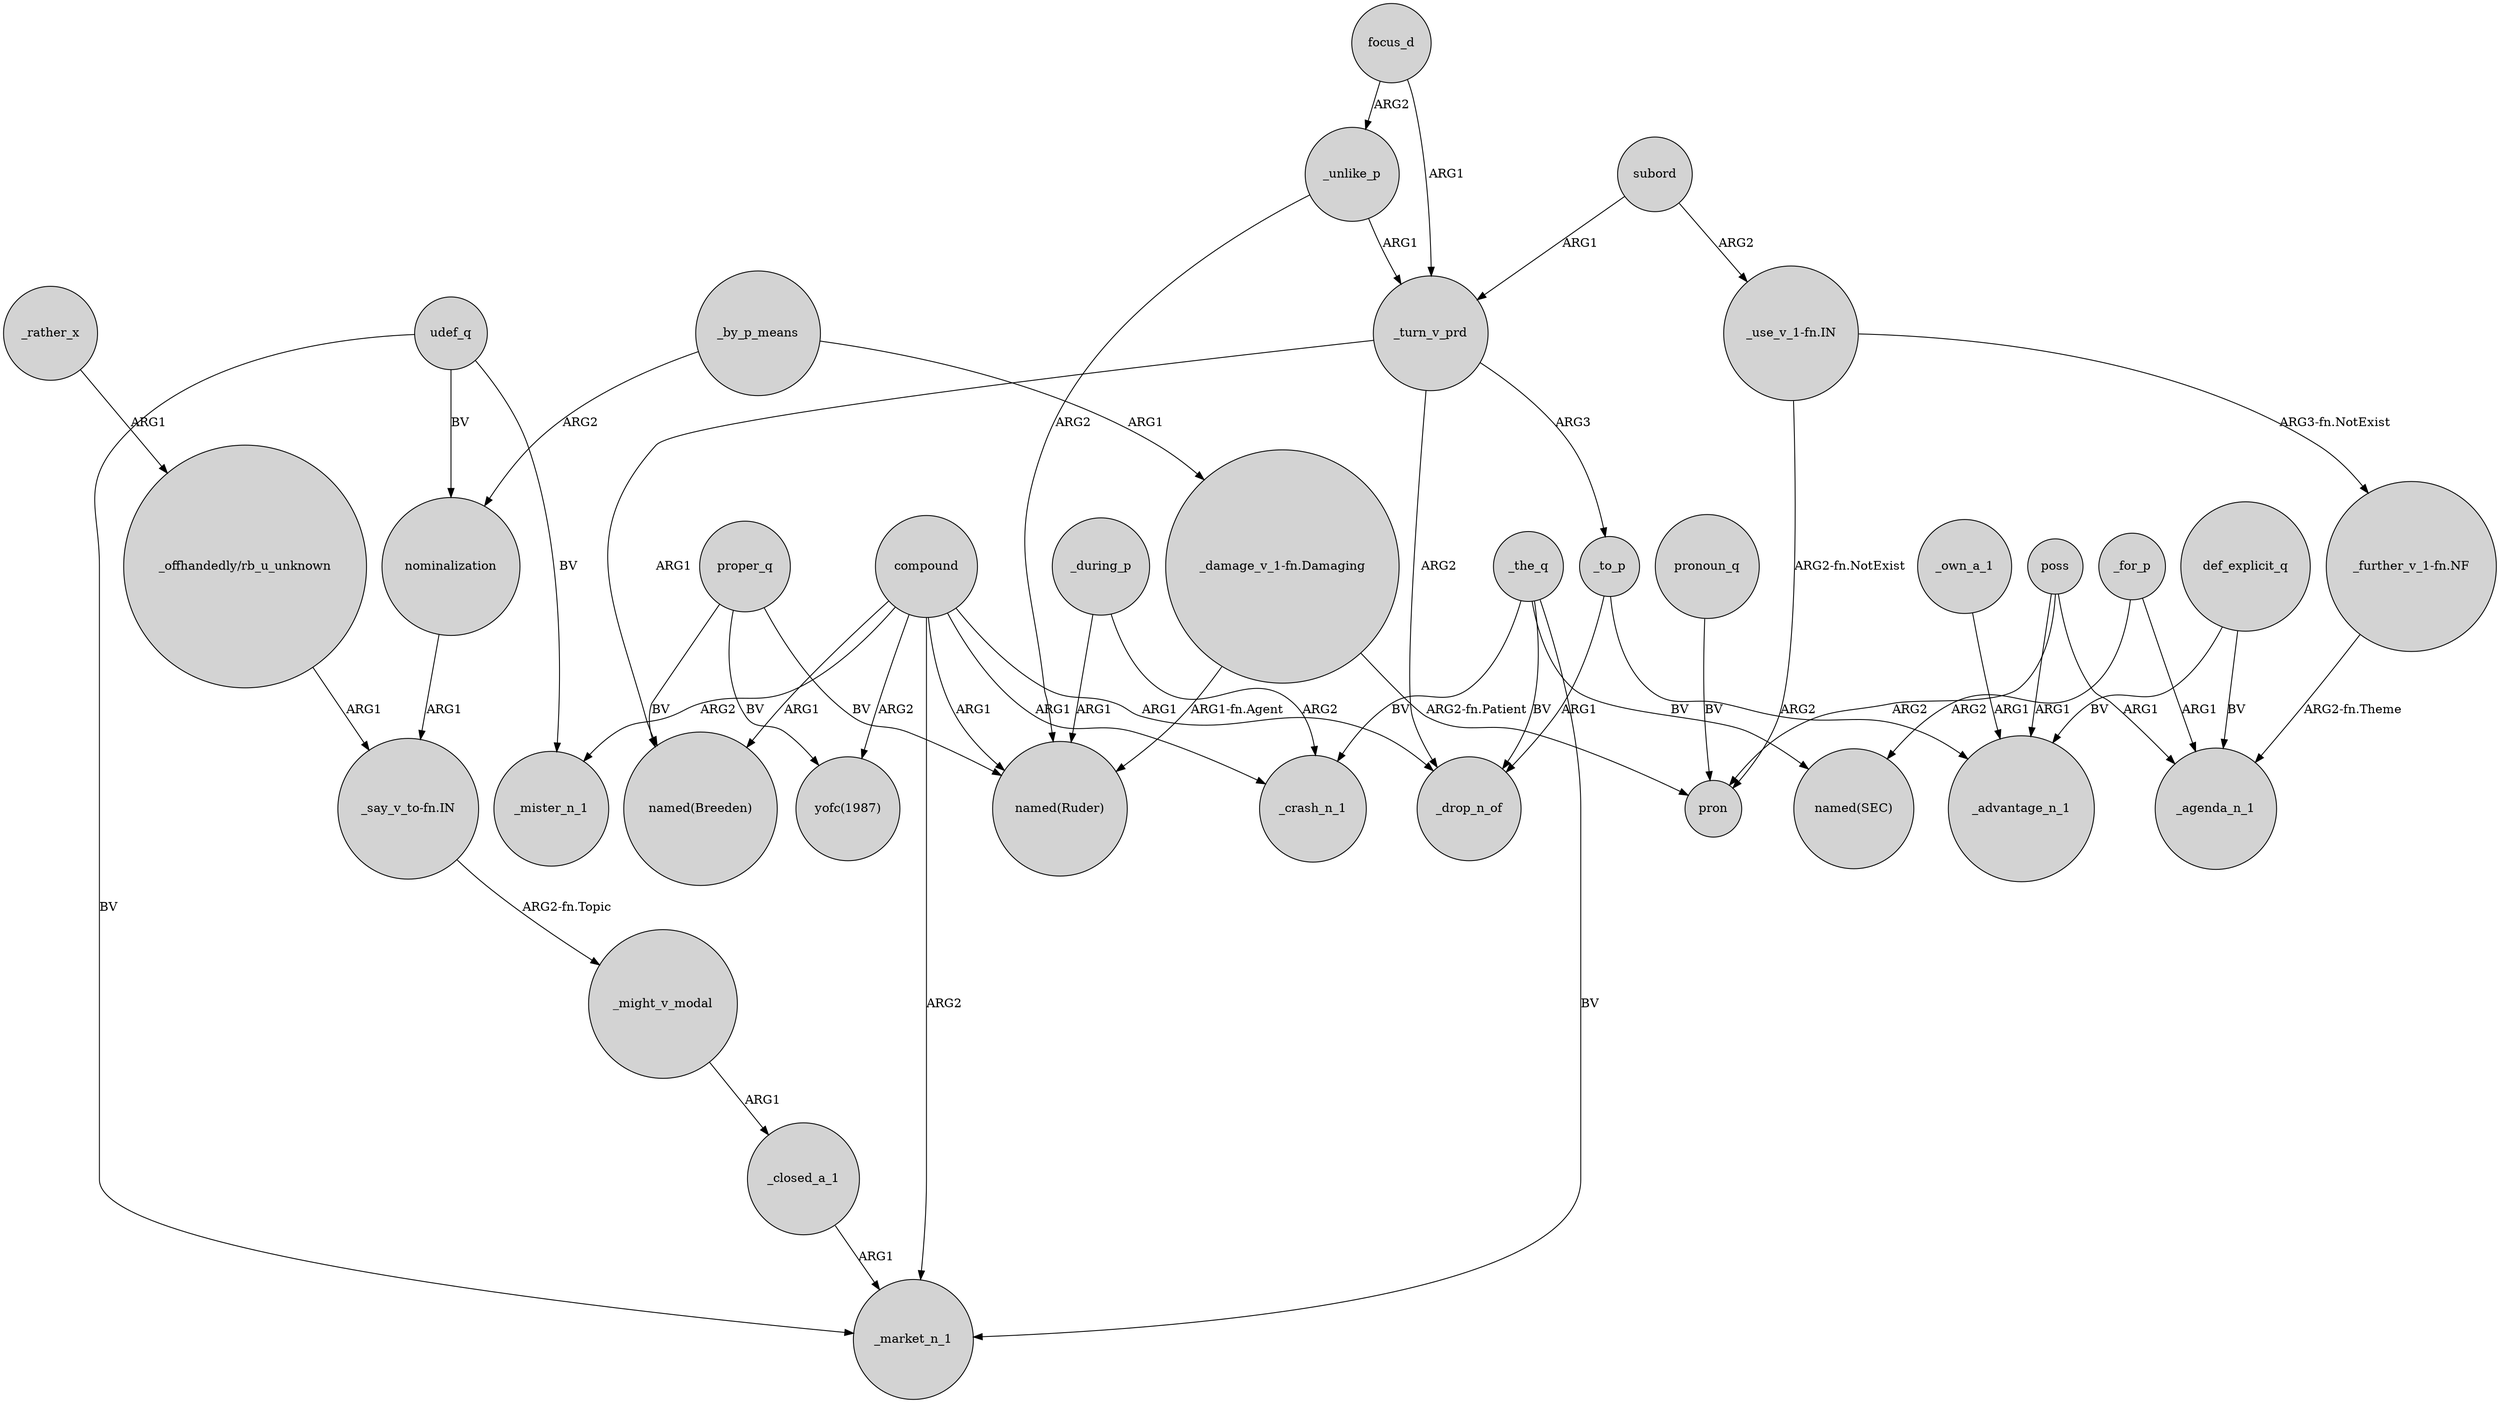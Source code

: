 digraph {
	node [shape=circle style=filled]
	compound -> _market_n_1 [label=ARG2]
	_by_p_means -> "_damage_v_1-fn.Damaging" [label=ARG1]
	_unlike_p -> _turn_v_prd [label=ARG1]
	_to_p -> _drop_n_of [label=ARG1]
	_by_p_means -> nominalization [label=ARG2]
	_turn_v_prd -> _drop_n_of [label=ARG2]
	poss -> pron [label=ARG2]
	subord -> _turn_v_prd [label=ARG1]
	"_offhandedly/rb_u_unknown" -> "_say_v_to-fn.IN" [label=ARG1]
	_own_a_1 -> _advantage_n_1 [label=ARG1]
	"_further_v_1-fn.NF" -> _agenda_n_1 [label="ARG2-fn.Theme"]
	"_damage_v_1-fn.Damaging" -> "named(Ruder)" [label="ARG1-fn.Agent"]
	_unlike_p -> "named(Ruder)" [label=ARG2]
	def_explicit_q -> _advantage_n_1 [label=BV]
	compound -> _mister_n_1 [label=ARG2]
	_turn_v_prd -> _to_p [label=ARG3]
	"_use_v_1-fn.IN" -> pron [label="ARG2-fn.NotExist"]
	udef_q -> _mister_n_1 [label=BV]
	compound -> _crash_n_1 [label=ARG1]
	proper_q -> "named(Ruder)" [label=BV]
	compound -> _drop_n_of [label=ARG1]
	udef_q -> _market_n_1 [label=BV]
	subord -> "_use_v_1-fn.IN" [label=ARG2]
	"_use_v_1-fn.IN" -> "_further_v_1-fn.NF" [label="ARG3-fn.NotExist"]
	_the_q -> "named(SEC)" [label=BV]
	_closed_a_1 -> _market_n_1 [label=ARG1]
	pronoun_q -> pron [label=BV]
	_rather_x -> "_offhandedly/rb_u_unknown" [label=ARG1]
	nominalization -> "_say_v_to-fn.IN" [label=ARG1]
	_during_p -> "named(Ruder)" [label=ARG1]
	"_damage_v_1-fn.Damaging" -> pron [label="ARG2-fn.Patient"]
	compound -> "named(Ruder)" [label=ARG1]
	compound -> "yofc(1987)" [label=ARG2]
	focus_d -> _turn_v_prd [label=ARG1]
	_the_q -> _drop_n_of [label=BV]
	udef_q -> nominalization [label=BV]
	def_explicit_q -> _agenda_n_1 [label=BV]
	proper_q -> "yofc(1987)" [label=BV]
	_during_p -> _crash_n_1 [label=ARG2]
	_for_p -> "named(SEC)" [label=ARG2]
	proper_q -> "named(Breeden)" [label=BV]
	focus_d -> _unlike_p [label=ARG2]
	_turn_v_prd -> "named(Breeden)" [label=ARG1]
	_to_p -> _advantage_n_1 [label=ARG2]
	poss -> _advantage_n_1 [label=ARG1]
	_for_p -> _agenda_n_1 [label=ARG1]
	poss -> _agenda_n_1 [label=ARG1]
	"_say_v_to-fn.IN" -> _might_v_modal [label="ARG2-fn.Topic"]
	_the_q -> _market_n_1 [label=BV]
	_the_q -> _crash_n_1 [label=BV]
	compound -> "named(Breeden)" [label=ARG1]
	_might_v_modal -> _closed_a_1 [label=ARG1]
}
